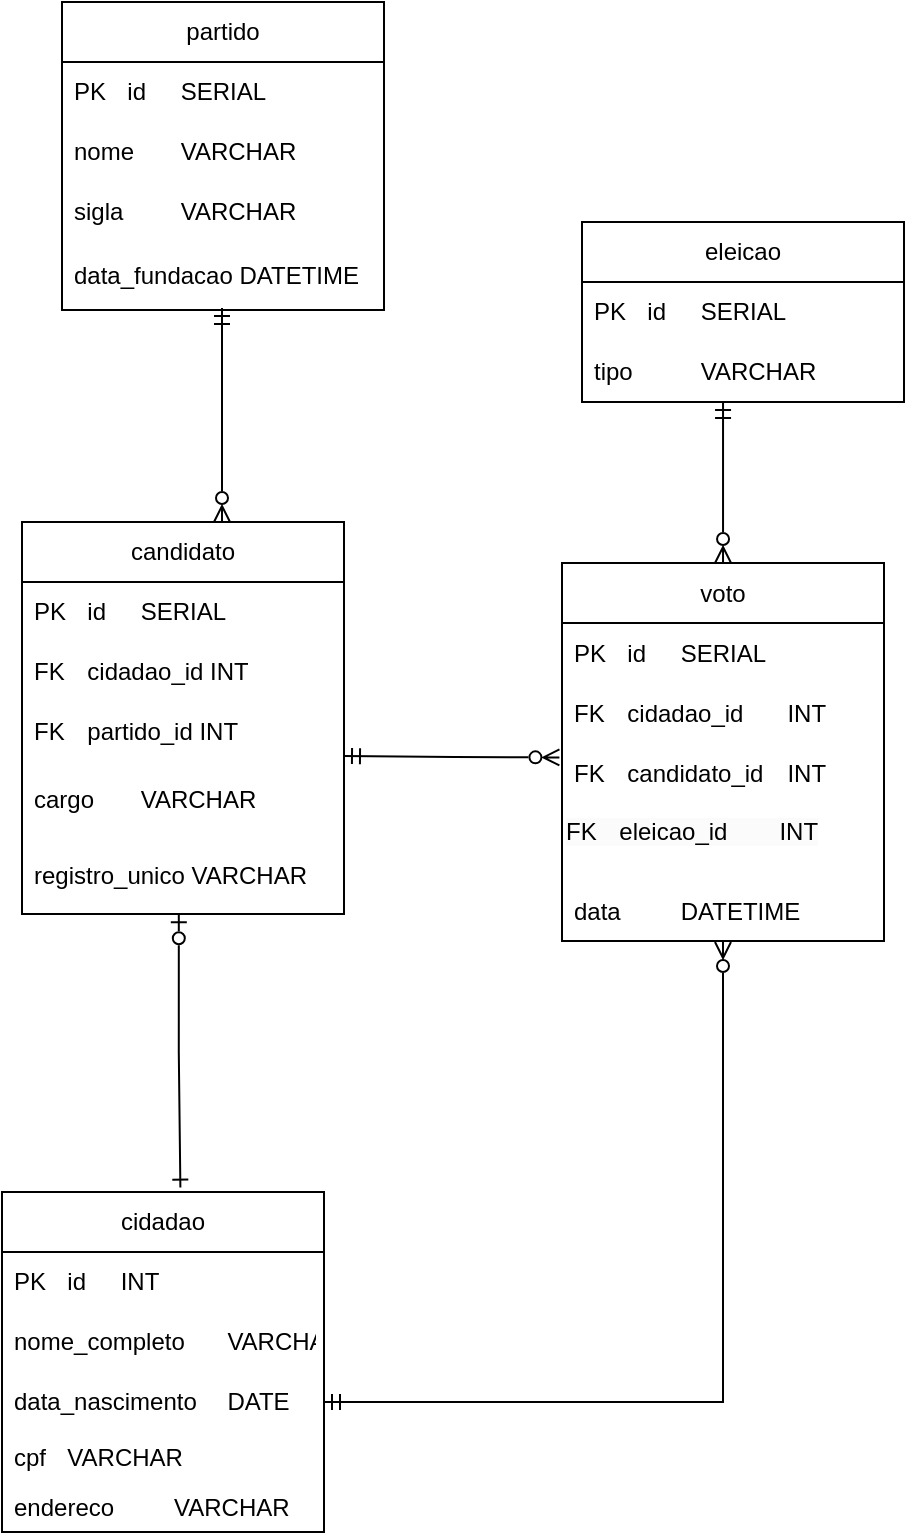 <mxfile version="24.7.6">
  <diagram name="Page-1" id="tz6QD7412zIo4y__FKBL">
    <mxGraphModel dx="-4438" dy="6163" grid="1" gridSize="10" guides="1" tooltips="1" connect="1" arrows="1" fold="1" page="1" pageScale="1" pageWidth="850" pageHeight="1100" math="0" shadow="0">
      <root>
        <mxCell id="0" />
        <mxCell id="1" parent="0" />
        <mxCell id="S0KrKzeOifhWljf5Cxg5-1" value="candidato" style="swimlane;fontStyle=0;childLayout=stackLayout;horizontal=1;startSize=30;horizontalStack=0;resizeParent=1;resizeParentMax=0;resizeLast=0;collapsible=1;marginBottom=0;whiteSpace=wrap;html=1;" vertex="1" parent="1">
          <mxGeometry x="5490" y="-4270" width="161" height="196" as="geometry" />
        </mxCell>
        <mxCell id="S0KrKzeOifhWljf5Cxg5-2" value="PK&lt;span style=&quot;white-space: pre;&quot;&gt;&#x9;&lt;/span&gt;id&lt;span style=&quot;white-space: pre;&quot;&gt;&#x9;&lt;/span&gt;SERIAL" style="text;strokeColor=none;fillColor=none;align=left;verticalAlign=middle;spacingLeft=4;spacingRight=4;overflow=hidden;points=[[0,0.5],[1,0.5]];portConstraint=eastwest;rotatable=0;whiteSpace=wrap;html=1;" vertex="1" parent="S0KrKzeOifhWljf5Cxg5-1">
          <mxGeometry y="30" width="161" height="30" as="geometry" />
        </mxCell>
        <mxCell id="S0KrKzeOifhWljf5Cxg5-3" value="FK&lt;span style=&quot;white-space: pre;&quot;&gt;&#x9;&lt;/span&gt;cidadao_id INT" style="text;strokeColor=none;fillColor=none;align=left;verticalAlign=middle;spacingLeft=4;spacingRight=4;overflow=hidden;points=[[0,0.5],[1,0.5]];portConstraint=eastwest;rotatable=0;whiteSpace=wrap;html=1;" vertex="1" parent="S0KrKzeOifhWljf5Cxg5-1">
          <mxGeometry y="60" width="161" height="30" as="geometry" />
        </mxCell>
        <mxCell id="S0KrKzeOifhWljf5Cxg5-4" value="FK&lt;span style=&quot;white-space: pre;&quot;&gt;&#x9;&lt;/span&gt;partido_id INT" style="text;strokeColor=none;fillColor=none;align=left;verticalAlign=middle;spacingLeft=4;spacingRight=4;overflow=hidden;points=[[0,0.5],[1,0.5]];portConstraint=eastwest;rotatable=0;whiteSpace=wrap;html=1;" vertex="1" parent="S0KrKzeOifhWljf5Cxg5-1">
          <mxGeometry y="90" width="161" height="30" as="geometry" />
        </mxCell>
        <mxCell id="S0KrKzeOifhWljf5Cxg5-6" value="cargo&lt;span style=&quot;white-space: pre;&quot;&gt;&#x9;&lt;/span&gt;VARCHAR" style="text;strokeColor=none;fillColor=none;align=left;verticalAlign=middle;spacingLeft=4;spacingRight=4;overflow=hidden;points=[[0,0.5],[1,0.5]];portConstraint=eastwest;rotatable=0;whiteSpace=wrap;html=1;" vertex="1" parent="S0KrKzeOifhWljf5Cxg5-1">
          <mxGeometry y="120" width="161" height="38" as="geometry" />
        </mxCell>
        <mxCell id="S0KrKzeOifhWljf5Cxg5-7" value="registro_unico VARCHAR" style="text;strokeColor=none;fillColor=none;align=left;verticalAlign=middle;spacingLeft=4;spacingRight=4;overflow=hidden;points=[[0,0.5],[1,0.5]];portConstraint=eastwest;rotatable=0;whiteSpace=wrap;html=1;" vertex="1" parent="S0KrKzeOifhWljf5Cxg5-1">
          <mxGeometry y="158" width="161" height="38" as="geometry" />
        </mxCell>
        <mxCell id="S0KrKzeOifhWljf5Cxg5-8" value="partido" style="swimlane;fontStyle=0;childLayout=stackLayout;horizontal=1;startSize=30;horizontalStack=0;resizeParent=1;resizeParentMax=0;resizeLast=0;collapsible=1;marginBottom=0;whiteSpace=wrap;html=1;" vertex="1" parent="1">
          <mxGeometry x="5510" y="-4530" width="161" height="154" as="geometry" />
        </mxCell>
        <mxCell id="S0KrKzeOifhWljf5Cxg5-9" value="PK &lt;span style=&quot;white-space: pre;&quot;&gt;&#x9;&lt;/span&gt;id &lt;span style=&quot;white-space: pre;&quot;&gt;&#x9;&lt;/span&gt;SERIAL" style="text;strokeColor=none;fillColor=none;align=left;verticalAlign=middle;spacingLeft=4;spacingRight=4;overflow=hidden;points=[[0,0.5],[1,0.5]];portConstraint=eastwest;rotatable=0;whiteSpace=wrap;html=1;" vertex="1" parent="S0KrKzeOifhWljf5Cxg5-8">
          <mxGeometry y="30" width="161" height="30" as="geometry" />
        </mxCell>
        <mxCell id="S0KrKzeOifhWljf5Cxg5-10" value="nome &lt;span style=&quot;white-space: pre;&quot;&gt;&#x9;&lt;/span&gt;VARCHAR" style="text;strokeColor=none;fillColor=none;align=left;verticalAlign=middle;spacingLeft=4;spacingRight=4;overflow=hidden;points=[[0,0.5],[1,0.5]];portConstraint=eastwest;rotatable=0;whiteSpace=wrap;html=1;" vertex="1" parent="S0KrKzeOifhWljf5Cxg5-8">
          <mxGeometry y="60" width="161" height="30" as="geometry" />
        </mxCell>
        <mxCell id="S0KrKzeOifhWljf5Cxg5-11" value="sigla &lt;span style=&quot;white-space: pre;&quot;&gt;&#x9;&lt;/span&gt;VARCHAR" style="text;strokeColor=none;fillColor=none;align=left;verticalAlign=middle;spacingLeft=4;spacingRight=4;overflow=hidden;points=[[0,0.5],[1,0.5]];portConstraint=eastwest;rotatable=0;whiteSpace=wrap;html=1;" vertex="1" parent="S0KrKzeOifhWljf5Cxg5-8">
          <mxGeometry y="90" width="161" height="30" as="geometry" />
        </mxCell>
        <mxCell id="S0KrKzeOifhWljf5Cxg5-12" value="data_fundacao DATETIME" style="text;strokeColor=none;fillColor=none;align=left;verticalAlign=middle;spacingLeft=4;spacingRight=4;overflow=hidden;points=[[0,0.5],[1,0.5]];portConstraint=eastwest;rotatable=0;whiteSpace=wrap;html=1;" vertex="1" parent="S0KrKzeOifhWljf5Cxg5-8">
          <mxGeometry y="120" width="161" height="34" as="geometry" />
        </mxCell>
        <mxCell id="S0KrKzeOifhWljf5Cxg5-13" value="cidadao" style="swimlane;fontStyle=0;childLayout=stackLayout;horizontal=1;startSize=30;horizontalStack=0;resizeParent=1;resizeParentMax=0;resizeLast=0;collapsible=1;marginBottom=0;whiteSpace=wrap;html=1;" vertex="1" parent="1">
          <mxGeometry x="5480" y="-3935" width="161" height="170" as="geometry" />
        </mxCell>
        <mxCell id="S0KrKzeOifhWljf5Cxg5-14" value="PK &lt;span style=&quot;white-space: pre;&quot;&gt;&#x9;&lt;/span&gt;id&lt;span style=&quot;white-space: pre;&quot;&gt;&#x9;&lt;/span&gt;INT" style="text;strokeColor=none;fillColor=none;align=left;verticalAlign=middle;spacingLeft=4;spacingRight=4;overflow=hidden;points=[[0,0.5],[1,0.5]];portConstraint=eastwest;rotatable=0;whiteSpace=wrap;html=1;" vertex="1" parent="S0KrKzeOifhWljf5Cxg5-13">
          <mxGeometry y="30" width="161" height="30" as="geometry" />
        </mxCell>
        <mxCell id="S0KrKzeOifhWljf5Cxg5-15" value="nome_completo&lt;span style=&quot;white-space: pre;&quot;&gt;&#x9;&lt;/span&gt;VARCHAR" style="text;strokeColor=none;fillColor=none;align=left;verticalAlign=middle;spacingLeft=4;spacingRight=4;overflow=hidden;points=[[0,0.5],[1,0.5]];portConstraint=eastwest;rotatable=0;whiteSpace=wrap;html=1;" vertex="1" parent="S0KrKzeOifhWljf5Cxg5-13">
          <mxGeometry y="60" width="161" height="30" as="geometry" />
        </mxCell>
        <mxCell id="S0KrKzeOifhWljf5Cxg5-16" value="data_nascimento&lt;span style=&quot;white-space: pre;&quot;&gt;&#x9;&lt;/span&gt;DATE" style="text;strokeColor=none;fillColor=none;align=left;verticalAlign=middle;spacingLeft=4;spacingRight=4;overflow=hidden;points=[[0,0.5],[1,0.5]];portConstraint=eastwest;rotatable=0;whiteSpace=wrap;html=1;" vertex="1" parent="S0KrKzeOifhWljf5Cxg5-13">
          <mxGeometry y="90" width="161" height="30" as="geometry" />
        </mxCell>
        <mxCell id="S0KrKzeOifhWljf5Cxg5-17" value="cpf&lt;span style=&quot;white-space: pre;&quot;&gt;&#x9;&lt;/span&gt;VARCHAR" style="text;strokeColor=none;fillColor=none;align=left;verticalAlign=middle;spacingLeft=4;spacingRight=4;overflow=hidden;points=[[0,0.5],[1,0.5]];portConstraint=eastwest;rotatable=0;whiteSpace=wrap;html=1;" vertex="1" parent="S0KrKzeOifhWljf5Cxg5-13">
          <mxGeometry y="120" width="161" height="25" as="geometry" />
        </mxCell>
        <mxCell id="S0KrKzeOifhWljf5Cxg5-18" value="endereco&lt;span style=&quot;white-space: pre;&quot;&gt;&#x9;&lt;/span&gt;&lt;span style=&quot;white-space: pre;&quot;&gt;&#x9;&lt;/span&gt;VARCHAR" style="text;strokeColor=none;fillColor=none;align=left;verticalAlign=middle;spacingLeft=4;spacingRight=4;overflow=hidden;points=[[0,0.5],[1,0.5]];portConstraint=eastwest;rotatable=0;whiteSpace=wrap;html=1;" vertex="1" parent="S0KrKzeOifhWljf5Cxg5-13">
          <mxGeometry y="145" width="161" height="25" as="geometry" />
        </mxCell>
        <mxCell id="S0KrKzeOifhWljf5Cxg5-19" value="voto" style="swimlane;fontStyle=0;childLayout=stackLayout;horizontal=1;startSize=30;horizontalStack=0;resizeParent=1;resizeParentMax=0;resizeLast=0;collapsible=1;marginBottom=0;whiteSpace=wrap;html=1;" vertex="1" parent="1">
          <mxGeometry x="5760" y="-4249.5" width="161" height="189" as="geometry" />
        </mxCell>
        <mxCell id="S0KrKzeOifhWljf5Cxg5-20" value="PK &lt;span style=&quot;white-space: pre;&quot;&gt;&#x9;&lt;/span&gt;id&lt;span style=&quot;white-space: pre;&quot;&gt;&#x9;&lt;/span&gt;SERIAL" style="text;strokeColor=none;fillColor=none;align=left;verticalAlign=middle;spacingLeft=4;spacingRight=4;overflow=hidden;points=[[0,0.5],[1,0.5]];portConstraint=eastwest;rotatable=0;whiteSpace=wrap;html=1;" vertex="1" parent="S0KrKzeOifhWljf5Cxg5-19">
          <mxGeometry y="30" width="161" height="30" as="geometry" />
        </mxCell>
        <mxCell id="S0KrKzeOifhWljf5Cxg5-21" value="FK&lt;span style=&quot;white-space: pre;&quot;&gt;&#x9;&lt;/span&gt;cidadao_id&lt;span style=&quot;white-space: pre;&quot;&gt;&#x9;&lt;/span&gt;INT" style="text;strokeColor=none;fillColor=none;align=left;verticalAlign=middle;spacingLeft=4;spacingRight=4;overflow=hidden;points=[[0,0.5],[1,0.5]];portConstraint=eastwest;rotatable=0;whiteSpace=wrap;html=1;" vertex="1" parent="S0KrKzeOifhWljf5Cxg5-19">
          <mxGeometry y="60" width="161" height="30" as="geometry" />
        </mxCell>
        <mxCell id="S0KrKzeOifhWljf5Cxg5-22" value="FK&lt;span style=&quot;white-space: pre;&quot;&gt;&#x9;&lt;/span&gt;candidato_id&lt;span style=&quot;white-space: pre;&quot;&gt;&#x9;&lt;/span&gt;INT" style="text;strokeColor=none;fillColor=none;align=left;verticalAlign=middle;spacingLeft=4;spacingRight=4;overflow=hidden;points=[[0,0.5],[1,0.5]];portConstraint=eastwest;rotatable=0;whiteSpace=wrap;html=1;" vertex="1" parent="S0KrKzeOifhWljf5Cxg5-19">
          <mxGeometry y="90" width="161" height="30" as="geometry" />
        </mxCell>
        <mxCell id="S0KrKzeOifhWljf5Cxg5-34" value="&lt;span style=&quot;color: rgb(0, 0, 0); font-family: Helvetica; font-size: 12px; font-style: normal; font-variant-ligatures: normal; font-variant-caps: normal; font-weight: 400; letter-spacing: normal; orphans: 2; text-align: left; text-indent: 0px; text-transform: none; widows: 2; word-spacing: 0px; -webkit-text-stroke-width: 0px; white-space: normal; background-color: rgb(251, 251, 251); text-decoration-thickness: initial; text-decoration-style: initial; text-decoration-color: initial; display: inline !important; float: none;&quot;&gt;FK&lt;span style=&quot;white-space: pre;&quot;&gt;&#x9;&lt;/span&gt;eleicao_id&lt;span style=&quot;white-space: pre;&quot;&gt;&#x9;&lt;/span&gt;INT&lt;/span&gt;" style="text;whiteSpace=wrap;html=1;" vertex="1" parent="S0KrKzeOifhWljf5Cxg5-19">
          <mxGeometry y="120" width="161" height="40" as="geometry" />
        </mxCell>
        <mxCell id="S0KrKzeOifhWljf5Cxg5-23" value="data&lt;span style=&quot;white-space: pre;&quot;&gt;&#x9;&lt;/span&gt;&lt;span style=&quot;white-space: pre;&quot;&gt;&#x9;&lt;/span&gt;DATETIME" style="text;strokeColor=none;fillColor=none;align=left;verticalAlign=middle;spacingLeft=4;spacingRight=4;overflow=hidden;points=[[0,0.5],[1,0.5]];portConstraint=eastwest;rotatable=0;whiteSpace=wrap;html=1;" vertex="1" parent="S0KrKzeOifhWljf5Cxg5-19">
          <mxGeometry y="160" width="161" height="29" as="geometry" />
        </mxCell>
        <mxCell id="S0KrKzeOifhWljf5Cxg5-24" value="eleicao" style="swimlane;fontStyle=0;childLayout=stackLayout;horizontal=1;startSize=30;horizontalStack=0;resizeParent=1;resizeParentMax=0;resizeLast=0;collapsible=1;marginBottom=0;whiteSpace=wrap;html=1;" vertex="1" parent="1">
          <mxGeometry x="5770" y="-4420" width="161" height="90" as="geometry" />
        </mxCell>
        <mxCell id="S0KrKzeOifhWljf5Cxg5-25" value="PK&lt;span style=&quot;white-space: pre;&quot;&gt;&#x9;&lt;/span&gt;id&lt;span style=&quot;white-space: pre;&quot;&gt;&#x9;&lt;/span&gt;SERIAL" style="text;strokeColor=none;fillColor=none;align=left;verticalAlign=middle;spacingLeft=4;spacingRight=4;overflow=hidden;points=[[0,0.5],[1,0.5]];portConstraint=eastwest;rotatable=0;whiteSpace=wrap;html=1;" vertex="1" parent="S0KrKzeOifhWljf5Cxg5-24">
          <mxGeometry y="30" width="161" height="30" as="geometry" />
        </mxCell>
        <mxCell id="S0KrKzeOifhWljf5Cxg5-26" value="tipo&lt;span style=&quot;white-space: pre;&quot;&gt;&#x9;&lt;span style=&quot;white-space: pre;&quot;&gt;&#x9;&lt;/span&gt;V&lt;/span&gt;ARCHAR" style="text;strokeColor=none;fillColor=none;align=left;verticalAlign=middle;spacingLeft=4;spacingRight=4;overflow=hidden;points=[[0,0.5],[1,0.5]];portConstraint=eastwest;rotatable=0;whiteSpace=wrap;html=1;" vertex="1" parent="S0KrKzeOifhWljf5Cxg5-24">
          <mxGeometry y="60" width="161" height="30" as="geometry" />
        </mxCell>
        <mxCell id="S0KrKzeOifhWljf5Cxg5-32" style="edgeStyle=orthogonalEdgeStyle;rounded=0;orthogonalLoop=1;jettySize=auto;html=1;startArrow=ERzeroToOne;startFill=0;endArrow=ERone;endFill=0;entryX=0.554;entryY=-0.013;entryDx=0;entryDy=0;entryPerimeter=0;exitX=0.487;exitY=1.003;exitDx=0;exitDy=0;exitPerimeter=0;" edge="1" parent="1" source="S0KrKzeOifhWljf5Cxg5-7" target="S0KrKzeOifhWljf5Cxg5-13">
          <mxGeometry relative="1" as="geometry">
            <mxPoint x="5569" y="-4070" as="sourcePoint" />
            <mxPoint x="5570" y="-3830" as="targetPoint" />
          </mxGeometry>
        </mxCell>
        <mxCell id="S0KrKzeOifhWljf5Cxg5-33" style="edgeStyle=orthogonalEdgeStyle;rounded=0;orthogonalLoop=1;jettySize=auto;html=1;endArrow=ERzeroToMany;endFill=0;startArrow=ERmandOne;startFill=0;entryX=-0.008;entryY=0.241;entryDx=0;entryDy=0;entryPerimeter=0;" edge="1" parent="1" target="S0KrKzeOifhWljf5Cxg5-22">
          <mxGeometry relative="1" as="geometry">
            <mxPoint x="5651" y="-4153" as="sourcePoint" />
            <mxPoint x="5757" y="-4152" as="targetPoint" />
          </mxGeometry>
        </mxCell>
        <mxCell id="S0KrKzeOifhWljf5Cxg5-35" style="edgeStyle=orthogonalEdgeStyle;rounded=0;orthogonalLoop=1;jettySize=auto;html=1;startArrow=ERmandOne;startFill=0;endArrow=ERzeroToMany;endFill=0;" edge="1" parent="1">
          <mxGeometry relative="1" as="geometry">
            <mxPoint x="5590" y="-4377" as="sourcePoint" />
            <mxPoint x="5590" y="-4270" as="targetPoint" />
          </mxGeometry>
        </mxCell>
        <mxCell id="S0KrKzeOifhWljf5Cxg5-37" style="edgeStyle=orthogonalEdgeStyle;rounded=0;orthogonalLoop=1;jettySize=auto;html=1;entryX=0.438;entryY=1;entryDx=0;entryDy=0;entryPerimeter=0;endArrow=ERmandOne;endFill=0;startArrow=ERzeroToMany;startFill=0;" edge="1" parent="1" source="S0KrKzeOifhWljf5Cxg5-19" target="S0KrKzeOifhWljf5Cxg5-26">
          <mxGeometry relative="1" as="geometry" />
        </mxCell>
        <mxCell id="S0KrKzeOifhWljf5Cxg5-38" style="edgeStyle=orthogonalEdgeStyle;rounded=0;orthogonalLoop=1;jettySize=auto;html=1;entryX=1;entryY=0.5;entryDx=0;entryDy=0;exitX=0.5;exitY=1.017;exitDx=0;exitDy=0;exitPerimeter=0;startArrow=ERzeroToMany;startFill=0;endArrow=ERmandOne;endFill=0;" edge="1" parent="1" source="S0KrKzeOifhWljf5Cxg5-23" target="S0KrKzeOifhWljf5Cxg5-16">
          <mxGeometry relative="1" as="geometry" />
        </mxCell>
      </root>
    </mxGraphModel>
  </diagram>
</mxfile>
